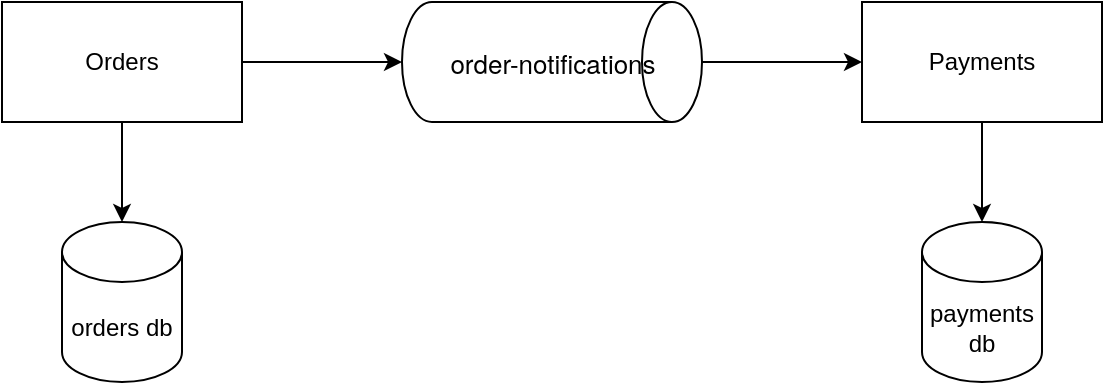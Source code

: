 <mxfile version="20.8.16" type="device"><diagram name="Page-1" id="IsXyv7TmR-bJFu5zMfqu"><mxGraphModel dx="1306" dy="814" grid="1" gridSize="10" guides="1" tooltips="1" connect="1" arrows="1" fold="1" page="1" pageScale="1" pageWidth="827" pageHeight="1169" math="0" shadow="0"><root><mxCell id="0"/><mxCell id="1" parent="0"/><mxCell id="67_1TaHD6dGRjD3MivSi-1" value="Orders" style="rounded=0;whiteSpace=wrap;html=1;" vertex="1" parent="1"><mxGeometry x="160" y="80" width="120" height="60" as="geometry"/></mxCell><mxCell id="67_1TaHD6dGRjD3MivSi-2" value="orders db" style="shape=cylinder3;whiteSpace=wrap;html=1;boundedLbl=1;backgroundOutline=1;size=15;" vertex="1" parent="1"><mxGeometry x="190" y="190" width="60" height="80" as="geometry"/></mxCell><mxCell id="67_1TaHD6dGRjD3MivSi-3" value="" style="endArrow=classic;html=1;rounded=0;" edge="1" parent="1" source="67_1TaHD6dGRjD3MivSi-1" target="67_1TaHD6dGRjD3MivSi-2"><mxGeometry width="50" height="50" relative="1" as="geometry"><mxPoint x="190" y="460" as="sourcePoint"/><mxPoint x="240" y="410" as="targetPoint"/></mxGeometry></mxCell><mxCell id="67_1TaHD6dGRjD3MivSi-4" value="" style="shape=cylinder3;whiteSpace=wrap;html=1;boundedLbl=1;backgroundOutline=1;size=15;rotation=90;" vertex="1" parent="1"><mxGeometry x="405" y="35" width="60" height="150" as="geometry"/></mxCell><mxCell id="67_1TaHD6dGRjD3MivSi-5" value="" style="endArrow=classic;html=1;rounded=0;" edge="1" parent="1" source="67_1TaHD6dGRjD3MivSi-1" target="67_1TaHD6dGRjD3MivSi-4"><mxGeometry width="50" height="50" relative="1" as="geometry"><mxPoint x="490" y="330" as="sourcePoint"/><mxPoint x="540" y="280" as="targetPoint"/></mxGeometry></mxCell><mxCell id="67_1TaHD6dGRjD3MivSi-8" value="&lt;p style=&quot;margin: 0px; font-variant-numeric: normal; font-variant-east-asian: normal; font-stretch: normal; font-size: 13px; line-height: normal; font-family: &amp;quot;Helvetica Neue&amp;quot;; text-align: start;&quot; class=&quot;p1&quot;&gt;order-notifications&lt;/p&gt;" style="text;html=1;strokeColor=none;fillColor=none;align=center;verticalAlign=middle;whiteSpace=wrap;rounded=0;" vertex="1" parent="1"><mxGeometry x="377.5" y="95" width="115" height="30" as="geometry"/></mxCell><mxCell id="67_1TaHD6dGRjD3MivSi-9" value="Payments" style="rounded=0;whiteSpace=wrap;html=1;labelBackgroundColor=none;fontColor=none;" vertex="1" parent="1"><mxGeometry x="590" y="80" width="120" height="60" as="geometry"/></mxCell><mxCell id="67_1TaHD6dGRjD3MivSi-12" value="" style="endArrow=classic;html=1;rounded=0;fontColor=none;exitX=0.5;exitY=0;exitDx=0;exitDy=0;exitPerimeter=0;" edge="1" parent="1" source="67_1TaHD6dGRjD3MivSi-4" target="67_1TaHD6dGRjD3MivSi-9"><mxGeometry width="50" height="50" relative="1" as="geometry"><mxPoint x="450" y="260" as="sourcePoint"/><mxPoint x="500" y="210" as="targetPoint"/></mxGeometry></mxCell><mxCell id="67_1TaHD6dGRjD3MivSi-13" value="payments db" style="shape=cylinder3;whiteSpace=wrap;html=1;boundedLbl=1;backgroundOutline=1;size=15;labelBackgroundColor=none;fontColor=none;" vertex="1" parent="1"><mxGeometry x="620" y="190" width="60" height="80" as="geometry"/></mxCell><mxCell id="67_1TaHD6dGRjD3MivSi-14" value="" style="endArrow=classic;html=1;rounded=0;fontColor=none;" edge="1" parent="1" source="67_1TaHD6dGRjD3MivSi-9" target="67_1TaHD6dGRjD3MivSi-13"><mxGeometry width="50" height="50" relative="1" as="geometry"><mxPoint x="600" y="360" as="sourcePoint"/><mxPoint x="650" y="180" as="targetPoint"/></mxGeometry></mxCell></root></mxGraphModel></diagram></mxfile>